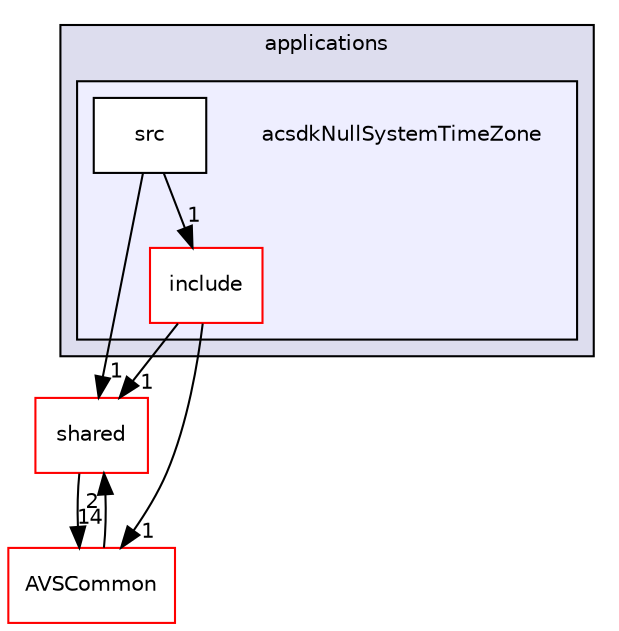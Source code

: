 digraph "/workplace/avs-device-sdk/applications/acsdkNullSystemTimeZone" {
  compound=true
  node [ fontsize="10", fontname="Helvetica"];
  edge [ labelfontsize="10", labelfontname="Helvetica"];
  subgraph clusterdir_a6e4fee11f07c3b70486e88fe92cbbdc {
    graph [ bgcolor="#ddddee", pencolor="black", label="applications" fontname="Helvetica", fontsize="10", URL="dir_a6e4fee11f07c3b70486e88fe92cbbdc.html"]
  subgraph clusterdir_173ea26d5505b4a0e92ec4de82bbd352 {
    graph [ bgcolor="#eeeeff", pencolor="black", label="" URL="dir_173ea26d5505b4a0e92ec4de82bbd352.html"];
    dir_173ea26d5505b4a0e92ec4de82bbd352 [shape=plaintext label="acsdkNullSystemTimeZone"];
    dir_28f61108f65dc54eb7eaaff0f0cc7d2d [shape=box label="include" color="red" fillcolor="white" style="filled" URL="dir_28f61108f65dc54eb7eaaff0f0cc7d2d.html"];
    dir_4a35e27e443ffcf7473a5ba43ff30f3f [shape=box label="src" color="black" fillcolor="white" style="filled" URL="dir_4a35e27e443ffcf7473a5ba43ff30f3f.html"];
  }
  }
  dir_9982052f7ce695d12571567315b2fafa [shape=box label="shared" fillcolor="white" style="filled" color="red" URL="dir_9982052f7ce695d12571567315b2fafa.html"];
  dir_13e65effb2bde530b17b3d5eefcd0266 [shape=box label="AVSCommon" fillcolor="white" style="filled" color="red" URL="dir_13e65effb2bde530b17b3d5eefcd0266.html"];
  dir_9982052f7ce695d12571567315b2fafa->dir_13e65effb2bde530b17b3d5eefcd0266 [headlabel="14", labeldistance=1.5 headhref="dir_000598_000017.html"];
  dir_28f61108f65dc54eb7eaaff0f0cc7d2d->dir_9982052f7ce695d12571567315b2fafa [headlabel="1", labeldistance=1.5 headhref="dir_000099_000598.html"];
  dir_28f61108f65dc54eb7eaaff0f0cc7d2d->dir_13e65effb2bde530b17b3d5eefcd0266 [headlabel="1", labeldistance=1.5 headhref="dir_000099_000017.html"];
  dir_4a35e27e443ffcf7473a5ba43ff30f3f->dir_9982052f7ce695d12571567315b2fafa [headlabel="1", labeldistance=1.5 headhref="dir_000101_000598.html"];
  dir_4a35e27e443ffcf7473a5ba43ff30f3f->dir_28f61108f65dc54eb7eaaff0f0cc7d2d [headlabel="1", labeldistance=1.5 headhref="dir_000101_000099.html"];
  dir_13e65effb2bde530b17b3d5eefcd0266->dir_9982052f7ce695d12571567315b2fafa [headlabel="2", labeldistance=1.5 headhref="dir_000017_000598.html"];
}
